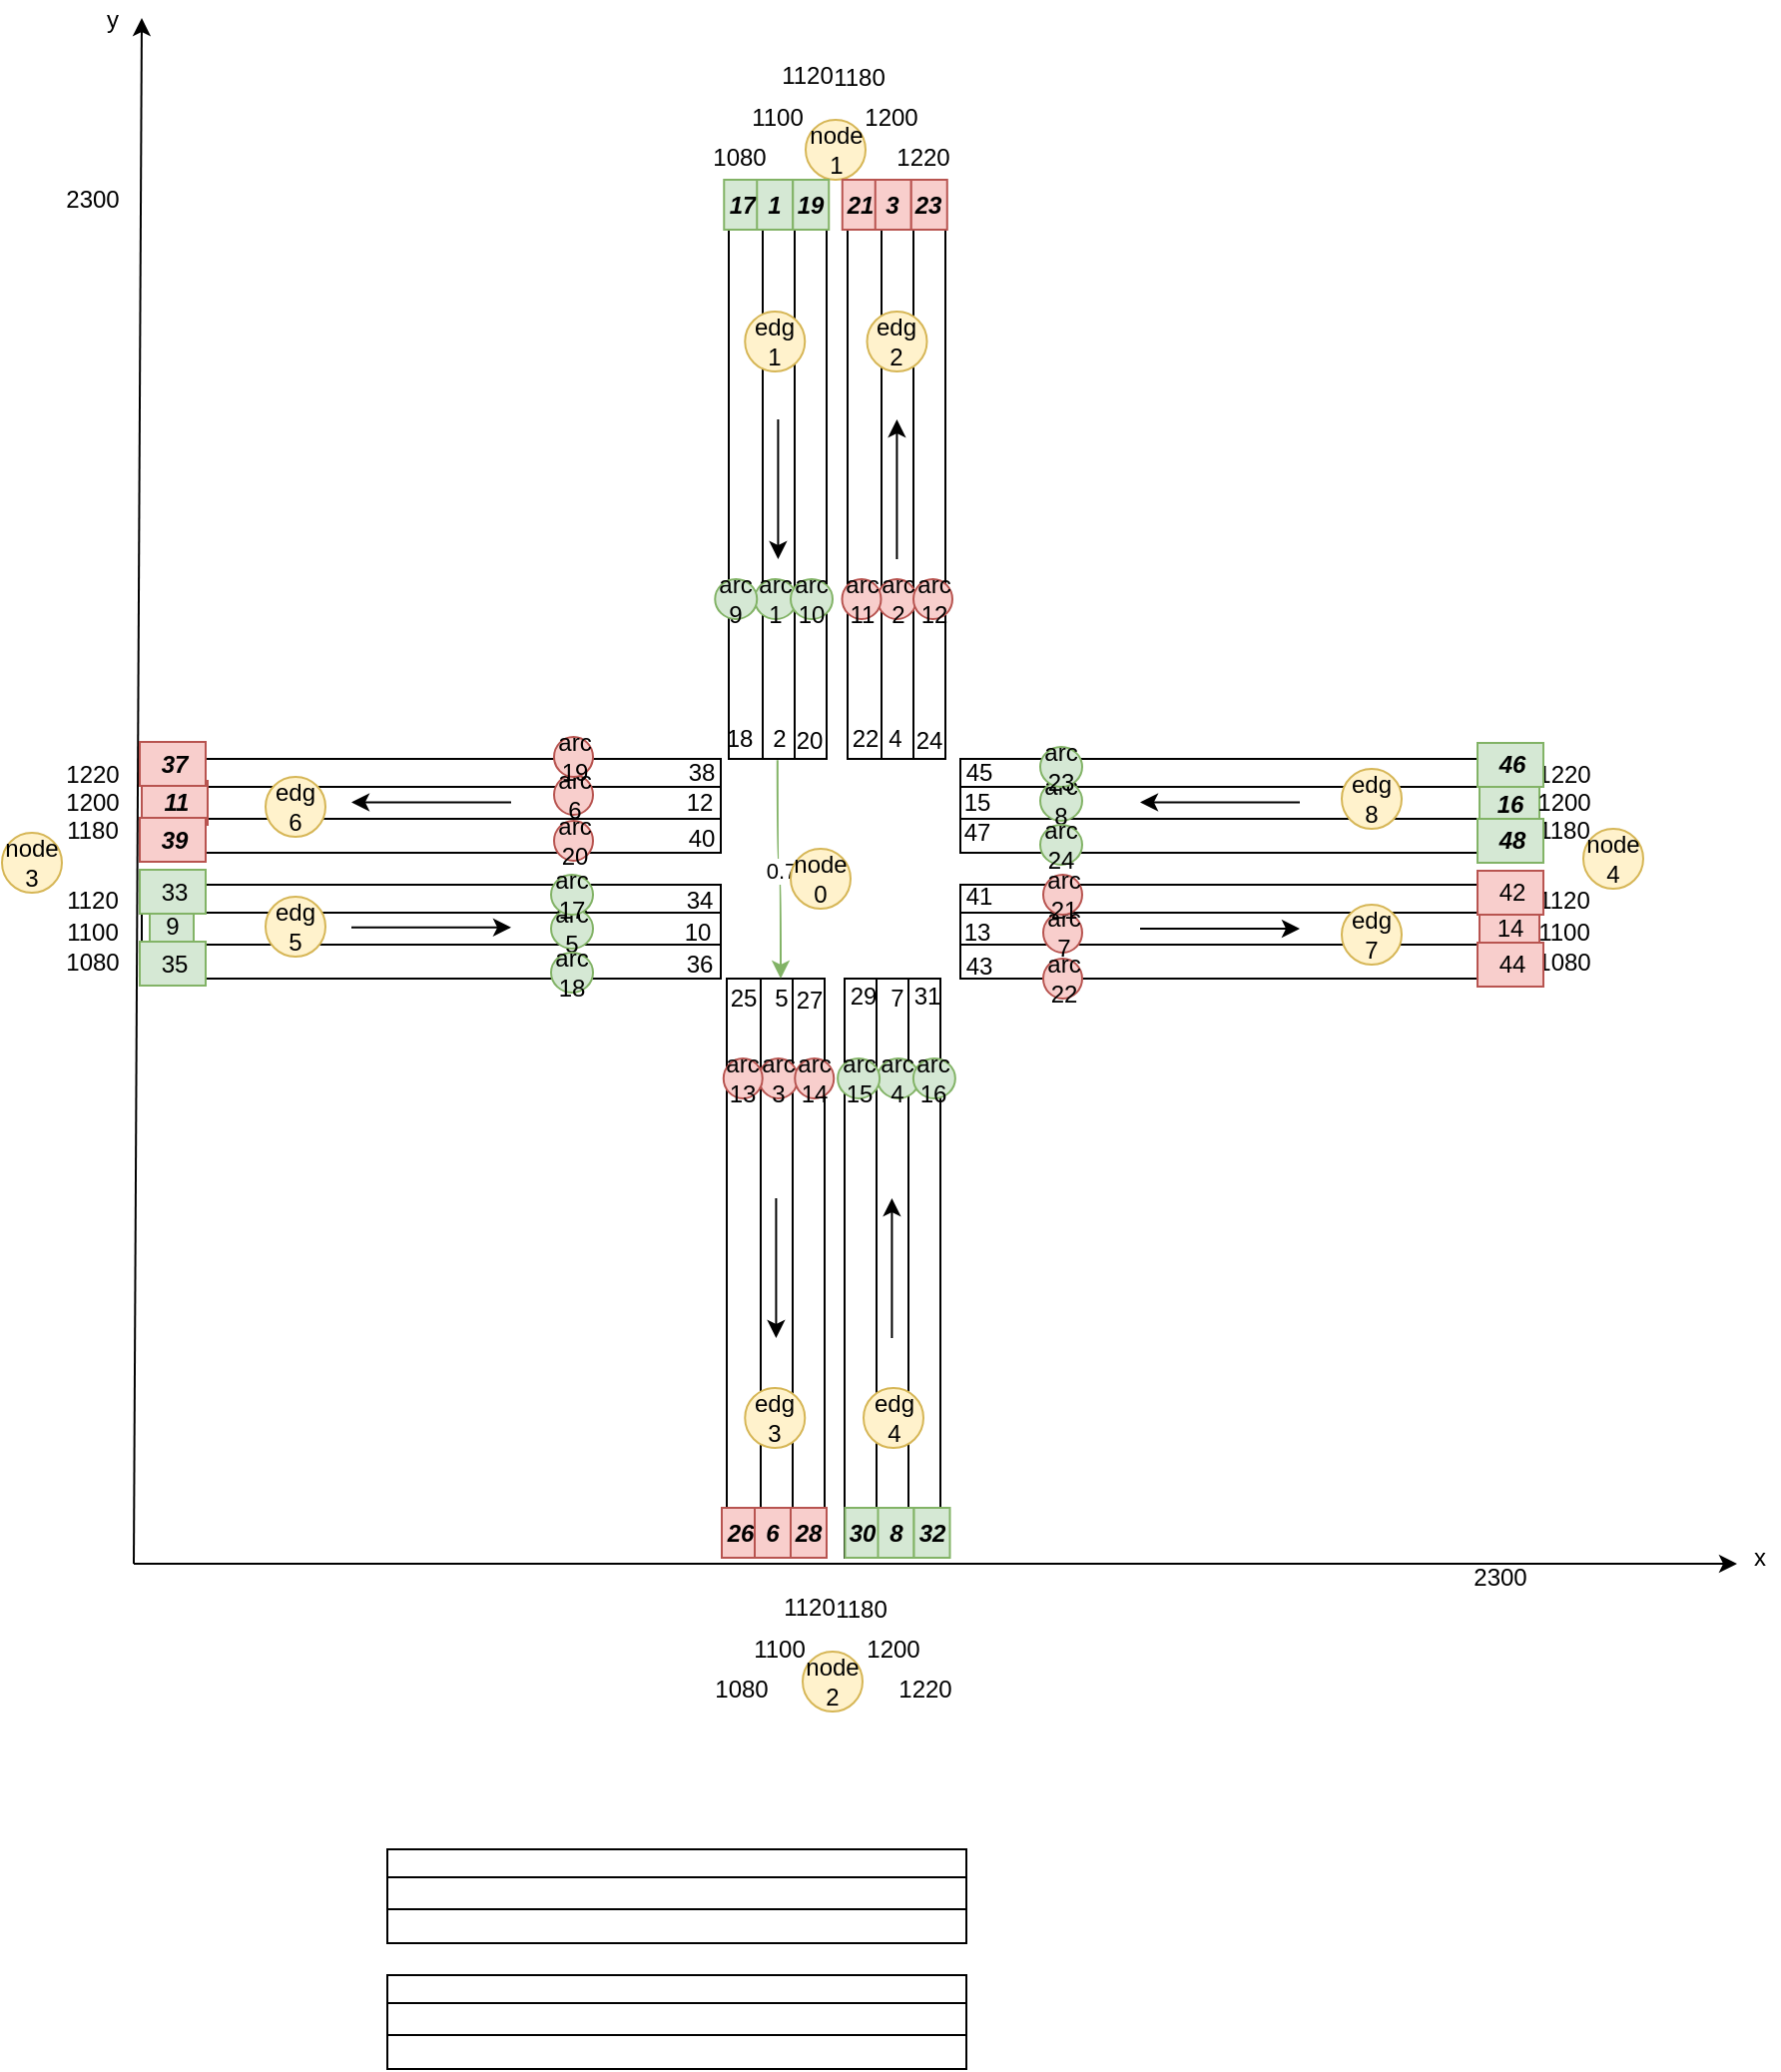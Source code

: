 <mxfile version="17.2.4" type="device"><diagram id="JKhnL8F4LNFemF6vJziM" name="第 1 页"><mxGraphModel dx="1342" dy="1470" grid="1" gridSize="11" guides="1" tooltips="1" connect="1" arrows="1" fold="1" page="1" pageScale="1" pageWidth="1169" pageHeight="827" background="none" math="0" shadow="0"><root><mxCell id="0"/><mxCell id="1" parent="0"/><mxCell id="6svdmiMRS2-DTLfOxKlQ-65" value="" style="rounded=0;whiteSpace=wrap;html=1;direction=south;" parent="1" vertex="1"><mxGeometry x="480" y="353" width="290" height="16" as="geometry"/></mxCell><mxCell id="6svdmiMRS2-DTLfOxKlQ-66" value="" style="rounded=0;whiteSpace=wrap;html=1;direction=south;" parent="1" vertex="1"><mxGeometry x="480" y="367" width="290" height="16" as="geometry"/></mxCell><mxCell id="6svdmiMRS2-DTLfOxKlQ-67" value="" style="rounded=0;whiteSpace=wrap;html=1;direction=south;" parent="1" vertex="1"><mxGeometry x="480" y="383" width="290" height="17" as="geometry"/></mxCell><mxCell id="6svdmiMRS2-DTLfOxKlQ-68" value="" style="rounded=0;whiteSpace=wrap;html=1;direction=south;" parent="1" vertex="1"><mxGeometry x="480" y="290" width="290" height="16" as="geometry"/></mxCell><mxCell id="6svdmiMRS2-DTLfOxKlQ-69" value="" style="rounded=0;whiteSpace=wrap;html=1;direction=south;" parent="1" vertex="1"><mxGeometry x="480" y="304" width="290" height="16" as="geometry"/></mxCell><mxCell id="6svdmiMRS2-DTLfOxKlQ-70" value="" style="rounded=0;whiteSpace=wrap;html=1;direction=south;" parent="1" vertex="1"><mxGeometry x="480" y="320" width="290" height="17" as="geometry"/></mxCell><mxCell id="6svdmiMRS2-DTLfOxKlQ-41" value="" style="rounded=0;whiteSpace=wrap;html=1;direction=south;" parent="1" vertex="1"><mxGeometry x="70" y="353" width="290" height="16" as="geometry"/></mxCell><mxCell id="6svdmiMRS2-DTLfOxKlQ-42" value="" style="rounded=0;whiteSpace=wrap;html=1;direction=south;" parent="1" vertex="1"><mxGeometry x="70" y="367" width="290" height="16" as="geometry"/></mxCell><mxCell id="6svdmiMRS2-DTLfOxKlQ-43" value="" style="rounded=0;whiteSpace=wrap;html=1;direction=south;" parent="1" vertex="1"><mxGeometry x="70" y="383" width="290" height="17" as="geometry"/></mxCell><mxCell id="6svdmiMRS2-DTLfOxKlQ-32" value="" style="rounded=0;whiteSpace=wrap;html=1;direction=south;" parent="1" vertex="1"><mxGeometry x="70" y="290" width="290" height="16" as="geometry"/></mxCell><mxCell id="6svdmiMRS2-DTLfOxKlQ-33" value="" style="rounded=0;whiteSpace=wrap;html=1;direction=south;" parent="1" vertex="1"><mxGeometry x="70" y="304" width="290" height="16" as="geometry"/></mxCell><mxCell id="6svdmiMRS2-DTLfOxKlQ-34" value="" style="rounded=0;whiteSpace=wrap;html=1;direction=south;" parent="1" vertex="1"><mxGeometry x="70" y="320" width="290" height="17" as="geometry"/></mxCell><mxCell id="6svdmiMRS2-DTLfOxKlQ-26" value="" style="rounded=0;whiteSpace=wrap;html=1;" parent="1" vertex="1"><mxGeometry x="456.5" width="16" height="290" as="geometry"/></mxCell><mxCell id="6svdmiMRS2-DTLfOxKlQ-27" value="" style="rounded=0;whiteSpace=wrap;html=1;" parent="1" vertex="1"><mxGeometry x="440.5" width="16" height="290" as="geometry"/></mxCell><mxCell id="6svdmiMRS2-DTLfOxKlQ-28" value="" style="rounded=0;whiteSpace=wrap;html=1;" parent="1" vertex="1"><mxGeometry x="423.5" width="17" height="290" as="geometry"/></mxCell><mxCell id="6svdmiMRS2-DTLfOxKlQ-23" value="" style="rounded=0;whiteSpace=wrap;html=1;" parent="1" vertex="1"><mxGeometry x="397" width="16" height="290" as="geometry"/></mxCell><mxCell id="6svdmiMRS2-DTLfOxKlQ-24" value="" style="rounded=0;whiteSpace=wrap;html=1;" parent="1" vertex="1"><mxGeometry x="381" width="16" height="290" as="geometry"/></mxCell><mxCell id="6svdmiMRS2-DTLfOxKlQ-25" value="" style="rounded=0;whiteSpace=wrap;html=1;" parent="1" vertex="1"><mxGeometry x="364" width="17" height="290" as="geometry"/></mxCell><mxCell id="6svdmiMRS2-DTLfOxKlQ-7" value="" style="rounded=0;whiteSpace=wrap;html=1;" parent="1" vertex="1"><mxGeometry x="454" y="400" width="16" height="290" as="geometry"/></mxCell><mxCell id="6svdmiMRS2-DTLfOxKlQ-6" value="" style="rounded=0;whiteSpace=wrap;html=1;" parent="1" vertex="1"><mxGeometry x="438" y="400" width="16" height="290" as="geometry"/></mxCell><mxCell id="6svdmiMRS2-DTLfOxKlQ-5" value="" style="rounded=0;whiteSpace=wrap;html=1;" parent="1" vertex="1"><mxGeometry x="422" y="400" width="16" height="290" as="geometry"/></mxCell><mxCell id="6svdmiMRS2-DTLfOxKlQ-3" value="" style="rounded=0;whiteSpace=wrap;html=1;" parent="1" vertex="1"><mxGeometry x="396" y="400" width="16" height="290" as="geometry"/></mxCell><mxCell id="Oh6rP1pzdpiHJJRVkSr0-2" value="" style="rounded=0;whiteSpace=wrap;html=1;" parent="1" vertex="1"><mxGeometry x="380" y="400" width="16" height="290" as="geometry"/></mxCell><mxCell id="Oh6rP1pzdpiHJJRVkSr0-11" value="2" style="text;html=1;align=center;verticalAlign=middle;resizable=0;points=[];autosize=1;strokeColor=none;fillColor=none;" parent="1" vertex="1"><mxGeometry x="378.5" y="270" width="20" height="20" as="geometry"/></mxCell><mxCell id="Oh6rP1pzdpiHJJRVkSr0-13" value="4" style="text;html=1;align=center;verticalAlign=middle;resizable=0;points=[];autosize=1;strokeColor=none;fillColor=none;" parent="1" vertex="1"><mxGeometry x="436.5" y="270" width="20" height="20" as="geometry"/></mxCell><mxCell id="Oh6rP1pzdpiHJJRVkSr0-14" value="5" style="text;html=1;align=center;verticalAlign=middle;resizable=0;points=[];autosize=1;strokeColor=none;fillColor=none;" parent="1" vertex="1"><mxGeometry x="380" y="400" width="20" height="20" as="geometry"/></mxCell><mxCell id="Oh6rP1pzdpiHJJRVkSr0-16" value="7" style="text;html=1;align=center;verticalAlign=middle;resizable=0;points=[];autosize=1;strokeColor=none;fillColor=none;" parent="1" vertex="1"><mxGeometry x="438" y="400" width="20" height="20" as="geometry"/></mxCell><mxCell id="Oh6rP1pzdpiHJJRVkSr0-19" value="10" style="text;html=1;align=center;verticalAlign=middle;resizable=0;points=[];autosize=1;strokeColor=none;fillColor=none;" parent="1" vertex="1"><mxGeometry x="333" y="367" width="30" height="20" as="geometry"/></mxCell><mxCell id="Oh6rP1pzdpiHJJRVkSr0-22" value="13" style="text;html=1;align=center;verticalAlign=middle;resizable=0;points=[];autosize=1;strokeColor=none;fillColor=none;" parent="1" vertex="1"><mxGeometry x="472.5" y="367" width="30" height="20" as="geometry"/></mxCell><mxCell id="Oh6rP1pzdpiHJJRVkSr0-23" value="14" style="text;html=1;align=center;verticalAlign=middle;resizable=0;points=[];autosize=1;strokeColor=#b85450;fillColor=#f8cecc;" parent="1" vertex="1"><mxGeometry x="740" y="365" width="30" height="20" as="geometry"/></mxCell><mxCell id="Oh6rP1pzdpiHJJRVkSr0-24" value="15" style="text;html=1;align=center;verticalAlign=middle;resizable=0;points=[];autosize=1;strokeColor=none;fillColor=none;" parent="1" vertex="1"><mxGeometry x="472.5" y="302" width="30" height="20" as="geometry"/></mxCell><mxCell id="Oh6rP1pzdpiHJJRVkSr0-25" value="16" style="text;html=1;align=center;verticalAlign=middle;resizable=0;points=[];autosize=1;strokeColor=#82b366;fillColor=#d5e8d4;fontStyle=3" parent="1" vertex="1"><mxGeometry x="740" y="303" width="30" height="20" as="geometry"/></mxCell><mxCell id="Oh6rP1pzdpiHJJRVkSr0-27" value="" style="endArrow=classic;html=1;rounded=0;" parent="1" edge="1"><mxGeometry width="50" height="50" relative="1" as="geometry"><mxPoint x="387.71" y="510" as="sourcePoint"/><mxPoint x="387.71" y="580" as="targetPoint"/></mxGeometry></mxCell><mxCell id="Oh6rP1pzdpiHJJRVkSr0-29" value="" style="endArrow=classic;html=1;rounded=0;" parent="1" edge="1"><mxGeometry width="50" height="50" relative="1" as="geometry"><mxPoint x="448.21" y="190" as="sourcePoint"/><mxPoint x="448.21" y="120" as="targetPoint"/><Array as="points"><mxPoint x="448.21" y="180"/><mxPoint x="448.21" y="190"/></Array></mxGeometry></mxCell><mxCell id="Oh6rP1pzdpiHJJRVkSr0-33" value="" style="endArrow=classic;html=1;rounded=0;" parent="1" edge="1"><mxGeometry width="50" height="50" relative="1" as="geometry"><mxPoint x="580" y="375" as="sourcePoint"/><mxPoint x="650" y="375" as="targetPoint"/><Array as="points"><mxPoint x="570" y="375"/><mxPoint x="580" y="375"/></Array></mxGeometry></mxCell><mxCell id="Oh6rP1pzdpiHJJRVkSr0-41" value="" style="endArrow=classic;html=1;rounded=0;exitX=0.495;exitY=1.029;exitDx=0;exitDy=0;exitPerimeter=0;edgeStyle=orthogonalEdgeStyle;curved=1;fillColor=#d5e8d4;strokeColor=#82b366;" parent="1" source="Oh6rP1pzdpiHJJRVkSr0-11" target="Oh6rP1pzdpiHJJRVkSr0-14" edge="1"><mxGeometry width="50" height="50" relative="1" as="geometry"><mxPoint x="420" y="470" as="sourcePoint"/><mxPoint x="470" y="420" as="targetPoint"/></mxGeometry></mxCell><mxCell id="Oh6rP1pzdpiHJJRVkSr0-54" value="0.7" style="edgeLabel;html=1;align=center;verticalAlign=middle;resizable=0;points=[];" parent="Oh6rP1pzdpiHJJRVkSr0-41" vertex="1" connectable="0"><mxGeometry x="0.16" y="3" relative="1" as="geometry"><mxPoint x="-3" y="-8" as="offset"/></mxGeometry></mxCell><mxCell id="Oh6rP1pzdpiHJJRVkSr0-43" value="12" style="text;html=1;align=center;verticalAlign=middle;resizable=0;points=[];autosize=1;strokeColor=none;fillColor=none;" parent="1" vertex="1"><mxGeometry x="334" y="302" width="30" height="20" as="geometry"/></mxCell><mxCell id="Oh6rP1pzdpiHJJRVkSr0-47" value="arc&lt;br&gt;2" style="ellipse;whiteSpace=wrap;html=1;fillColor=#f8cecc;strokeColor=#b85450;" parent="1" vertex="1"><mxGeometry x="438.5" y="200" width="19.5" height="20" as="geometry"/></mxCell><mxCell id="35JKaeo8ZNHGpAiktnqF-5" value="x" style="text;html=1;align=center;verticalAlign=middle;resizable=0;points=[];autosize=1;strokeColor=none;fillColor=none;" parent="1" vertex="1"><mxGeometry x="870" y="680" width="20" height="20" as="geometry"/></mxCell><mxCell id="35JKaeo8ZNHGpAiktnqF-6" value="y&lt;br&gt;" style="text;html=1;align=center;verticalAlign=middle;resizable=0;points=[];autosize=1;strokeColor=none;fillColor=none;" parent="1" vertex="1"><mxGeometry x="45" y="-90" width="20" height="20" as="geometry"/></mxCell><mxCell id="35JKaeo8ZNHGpAiktnqF-7" value="1100" style="text;html=1;align=center;verticalAlign=middle;resizable=0;points=[];autosize=1;strokeColor=none;fillColor=none;" parent="1" vertex="1"><mxGeometry x="25" y="367" width="40" height="20" as="geometry"/></mxCell><mxCell id="35JKaeo8ZNHGpAiktnqF-8" value="1200" style="text;html=1;align=center;verticalAlign=middle;resizable=0;points=[];autosize=1;strokeColor=none;fillColor=none;" parent="1" vertex="1"><mxGeometry x="25" y="302" width="40" height="20" as="geometry"/></mxCell><mxCell id="35JKaeo8ZNHGpAiktnqF-9" value="1100" style="text;html=1;align=center;verticalAlign=middle;resizable=0;points=[];autosize=1;strokeColor=none;fillColor=none;" parent="1" vertex="1"><mxGeometry x="368.5" y="726" width="40" height="20" as="geometry"/></mxCell><mxCell id="35JKaeo8ZNHGpAiktnqF-10" value="1180" style="text;html=1;align=center;verticalAlign=middle;resizable=0;points=[];autosize=1;strokeColor=none;fillColor=none;" parent="1" vertex="1"><mxGeometry x="408" y="705" width="44" height="22" as="geometry"/></mxCell><mxCell id="35JKaeo8ZNHGpAiktnqF-11" value="2300" style="text;html=1;align=center;verticalAlign=middle;resizable=0;points=[];autosize=1;strokeColor=none;fillColor=none;" parent="1" vertex="1"><mxGeometry x="730" y="690" width="40" height="20" as="geometry"/></mxCell><mxCell id="35JKaeo8ZNHGpAiktnqF-12" value="2300" style="text;html=1;align=center;verticalAlign=middle;resizable=0;points=[];autosize=1;strokeColor=none;fillColor=none;" parent="1" vertex="1"><mxGeometry x="25" width="40" height="20" as="geometry"/></mxCell><mxCell id="35JKaeo8ZNHGpAiktnqF-2" value="" style="endArrow=classic;html=1;rounded=0;" parent="1" edge="1"><mxGeometry width="50" height="50" relative="1" as="geometry"><mxPoint x="66" y="693" as="sourcePoint"/><mxPoint x="70" y="-81" as="targetPoint"/></mxGeometry></mxCell><mxCell id="35JKaeo8ZNHGpAiktnqF-13" value="node&lt;br&gt;1" style="ellipse;whiteSpace=wrap;html=1;fillColor=#fff2cc;strokeColor=#d6b656;" parent="1" vertex="1"><mxGeometry x="402.5" y="-30" width="30" height="30" as="geometry"/></mxCell><mxCell id="35JKaeo8ZNHGpAiktnqF-14" value="node&lt;br&gt;0" style="ellipse;whiteSpace=wrap;html=1;fillColor=#fff2cc;strokeColor=#d6b656;" parent="1" vertex="1"><mxGeometry x="395" y="335" width="30" height="30" as="geometry"/></mxCell><mxCell id="35JKaeo8ZNHGpAiktnqF-16" value="node&lt;br&gt;3" style="ellipse;whiteSpace=wrap;html=1;fillColor=#fff2cc;strokeColor=#d6b656;" parent="1" vertex="1"><mxGeometry y="327" width="30" height="30" as="geometry"/></mxCell><mxCell id="35JKaeo8ZNHGpAiktnqF-17" value="node&lt;br&gt;4" style="ellipse;whiteSpace=wrap;html=1;fillColor=#fff2cc;strokeColor=#d6b656;" parent="1" vertex="1"><mxGeometry x="792" y="325" width="30" height="30" as="geometry"/></mxCell><mxCell id="ZcHiUyabp0xee3E02MWy-2" value="" style="rounded=0;whiteSpace=wrap;html=1;" parent="1" vertex="1"><mxGeometry x="363" y="400" width="17" height="290" as="geometry"/></mxCell><mxCell id="ZcHiUyabp0xee3E02MWy-10" value="arc&lt;br&gt;1" style="ellipse;whiteSpace=wrap;html=1;fillColor=#d5e8d4;strokeColor=#82b366;" parent="1" vertex="1"><mxGeometry x="377" y="200" width="21" height="20" as="geometry"/></mxCell><mxCell id="ZcHiUyabp0xee3E02MWy-19" value="" style="endArrow=classic;html=1;rounded=0;" parent="1" edge="1"><mxGeometry width="50" height="50" relative="1" as="geometry"><mxPoint x="445.71" y="580" as="sourcePoint"/><mxPoint x="445.71" y="510" as="targetPoint"/><Array as="points"><mxPoint x="445.71" y="570"/><mxPoint x="445.71" y="580"/></Array></mxGeometry></mxCell><mxCell id="Oh6rP1pzdpiHJJRVkSr0-36" value="" style="endArrow=classic;html=1;rounded=0;" parent="1" edge="1"><mxGeometry width="50" height="50" relative="1" as="geometry"><mxPoint x="640" y="311.71" as="sourcePoint"/><mxPoint x="570" y="311.71" as="targetPoint"/><Array as="points"><mxPoint x="650" y="311.71"/><mxPoint x="640" y="311.71"/></Array></mxGeometry></mxCell><mxCell id="Oh6rP1pzdpiHJJRVkSr0-28" value="" style="endArrow=classic;html=1;rounded=0;" parent="1" edge="1"><mxGeometry width="50" height="50" relative="1" as="geometry"><mxPoint x="388.71" y="120" as="sourcePoint"/><mxPoint x="388.71" y="190" as="targetPoint"/></mxGeometry></mxCell><mxCell id="6svdmiMRS2-DTLfOxKlQ-8" value="1120" style="text;html=1;align=center;verticalAlign=middle;resizable=0;points=[];autosize=1;strokeColor=none;fillColor=none;" parent="1" vertex="1"><mxGeometry x="382" y="704" width="44" height="22" as="geometry"/></mxCell><mxCell id="6svdmiMRS2-DTLfOxKlQ-9" value="1080" style="text;html=1;align=center;verticalAlign=middle;resizable=0;points=[];autosize=1;strokeColor=none;fillColor=none;" parent="1" vertex="1"><mxGeometry x="348" y="745" width="44" height="22" as="geometry"/></mxCell><mxCell id="6svdmiMRS2-DTLfOxKlQ-10" value="1200" style="text;html=1;align=center;verticalAlign=middle;resizable=0;points=[];autosize=1;strokeColor=none;fillColor=none;" parent="1" vertex="1"><mxGeometry x="426" y="726" width="40" height="20" as="geometry"/></mxCell><mxCell id="6svdmiMRS2-DTLfOxKlQ-11" value="1220" style="text;html=1;align=center;verticalAlign=middle;resizable=0;points=[];autosize=1;strokeColor=none;fillColor=none;" parent="1" vertex="1"><mxGeometry x="440" y="745" width="44" height="22" as="geometry"/></mxCell><mxCell id="6svdmiMRS2-DTLfOxKlQ-12" value="1100" style="text;html=1;align=center;verticalAlign=middle;resizable=0;points=[];autosize=1;strokeColor=none;fillColor=none;" parent="1" vertex="1"><mxGeometry x="367.5" y="-41" width="40" height="20" as="geometry"/></mxCell><mxCell id="6svdmiMRS2-DTLfOxKlQ-13" value="1180" style="text;html=1;align=center;verticalAlign=middle;resizable=0;points=[];autosize=1;strokeColor=none;fillColor=none;" parent="1" vertex="1"><mxGeometry x="407" y="-62" width="44" height="22" as="geometry"/></mxCell><mxCell id="6svdmiMRS2-DTLfOxKlQ-14" value="1120" style="text;html=1;align=center;verticalAlign=middle;resizable=0;points=[];autosize=1;strokeColor=none;fillColor=none;" parent="1" vertex="1"><mxGeometry x="381" y="-63" width="44" height="22" as="geometry"/></mxCell><mxCell id="6svdmiMRS2-DTLfOxKlQ-15" value="1080" style="text;html=1;align=center;verticalAlign=middle;resizable=0;points=[];autosize=1;strokeColor=none;fillColor=none;" parent="1" vertex="1"><mxGeometry x="347" y="-22" width="44" height="22" as="geometry"/></mxCell><mxCell id="6svdmiMRS2-DTLfOxKlQ-16" value="1200" style="text;html=1;align=center;verticalAlign=middle;resizable=0;points=[];autosize=1;strokeColor=none;fillColor=none;" parent="1" vertex="1"><mxGeometry x="425" y="-41" width="40" height="20" as="geometry"/></mxCell><mxCell id="6svdmiMRS2-DTLfOxKlQ-17" value="1220" style="text;html=1;align=center;verticalAlign=middle;resizable=0;points=[];autosize=1;strokeColor=none;fillColor=none;" parent="1" vertex="1"><mxGeometry x="439" y="-22" width="44" height="22" as="geometry"/></mxCell><mxCell id="35JKaeo8ZNHGpAiktnqF-15" value="node&lt;br&gt;2" style="ellipse;whiteSpace=wrap;html=1;fillColor=#fff2cc;strokeColor=#d6b656;" parent="1" vertex="1"><mxGeometry x="401" y="737" width="30" height="30" as="geometry"/></mxCell><mxCell id="6svdmiMRS2-DTLfOxKlQ-59" value="" style="rounded=0;whiteSpace=wrap;html=1;direction=south;" parent="1" vertex="1"><mxGeometry x="193" y="899" width="290" height="16" as="geometry"/></mxCell><mxCell id="6svdmiMRS2-DTLfOxKlQ-60" value="" style="rounded=0;whiteSpace=wrap;html=1;direction=south;" parent="1" vertex="1"><mxGeometry x="193" y="913" width="290" height="16" as="geometry"/></mxCell><mxCell id="6svdmiMRS2-DTLfOxKlQ-61" value="" style="rounded=0;whiteSpace=wrap;html=1;direction=south;" parent="1" vertex="1"><mxGeometry x="193" y="929" width="290" height="17" as="geometry"/></mxCell><mxCell id="6svdmiMRS2-DTLfOxKlQ-62" value="" style="rounded=0;whiteSpace=wrap;html=1;direction=south;" parent="1" vertex="1"><mxGeometry x="193" y="836" width="290" height="16" as="geometry"/></mxCell><mxCell id="6svdmiMRS2-DTLfOxKlQ-63" value="" style="rounded=0;whiteSpace=wrap;html=1;direction=south;" parent="1" vertex="1"><mxGeometry x="193" y="850" width="290" height="16" as="geometry"/></mxCell><mxCell id="6svdmiMRS2-DTLfOxKlQ-64" value="" style="rounded=0;whiteSpace=wrap;html=1;direction=south;" parent="1" vertex="1"><mxGeometry x="193" y="866" width="290" height="17" as="geometry"/></mxCell><mxCell id="6svdmiMRS2-DTLfOxKlQ-71" value="1120" style="text;html=1;align=center;verticalAlign=middle;resizable=0;points=[];autosize=1;strokeColor=none;fillColor=none;" parent="1" vertex="1"><mxGeometry x="23" y="350" width="44" height="22" as="geometry"/></mxCell><mxCell id="6svdmiMRS2-DTLfOxKlQ-72" value="1080" style="text;html=1;align=center;verticalAlign=middle;resizable=0;points=[];autosize=1;strokeColor=none;fillColor=none;" parent="1" vertex="1"><mxGeometry x="23" y="380.5" width="44" height="22" as="geometry"/></mxCell><mxCell id="6svdmiMRS2-DTLfOxKlQ-73" value="1180" style="text;html=1;align=center;verticalAlign=middle;resizable=0;points=[];autosize=1;strokeColor=none;fillColor=none;" parent="1" vertex="1"><mxGeometry x="23" y="315" width="44" height="22" as="geometry"/></mxCell><mxCell id="6svdmiMRS2-DTLfOxKlQ-74" value="1220" style="text;html=1;align=center;verticalAlign=middle;resizable=0;points=[];autosize=1;strokeColor=none;fillColor=none;" parent="1" vertex="1"><mxGeometry x="23" y="287" width="44" height="22" as="geometry"/></mxCell><mxCell id="6svdmiMRS2-DTLfOxKlQ-75" value="" style="endArrow=classic;html=1;rounded=0;" parent="1" edge="1"><mxGeometry width="50" height="50" relative="1" as="geometry"><mxPoint x="185" y="374.43" as="sourcePoint"/><mxPoint x="255" y="374.43" as="targetPoint"/><Array as="points"><mxPoint x="175" y="374.43"/><mxPoint x="185" y="374.43"/></Array></mxGeometry></mxCell><mxCell id="6svdmiMRS2-DTLfOxKlQ-76" value="" style="endArrow=classic;html=1;rounded=0;" parent="1" edge="1"><mxGeometry width="50" height="50" relative="1" as="geometry"><mxPoint x="245" y="311.71" as="sourcePoint"/><mxPoint x="175" y="311.71" as="targetPoint"/><Array as="points"><mxPoint x="255" y="311.71"/><mxPoint x="245" y="311.71"/></Array></mxGeometry></mxCell><mxCell id="6svdmiMRS2-DTLfOxKlQ-80" value="" style="endArrow=classic;html=1;rounded=0;" parent="1" edge="1"><mxGeometry width="50" height="50" relative="1" as="geometry"><mxPoint x="66" y="693" as="sourcePoint"/><mxPoint x="869" y="693" as="targetPoint"/></mxGeometry></mxCell><mxCell id="6svdmiMRS2-DTLfOxKlQ-81" value="1100" style="text;html=1;align=center;verticalAlign=middle;resizable=0;points=[];autosize=1;strokeColor=none;fillColor=none;" parent="1" vertex="1"><mxGeometry x="762" y="367" width="40" height="20" as="geometry"/></mxCell><mxCell id="6svdmiMRS2-DTLfOxKlQ-82" value="1200" style="text;html=1;align=center;verticalAlign=middle;resizable=0;points=[];autosize=1;strokeColor=none;fillColor=none;" parent="1" vertex="1"><mxGeometry x="762" y="302" width="40" height="20" as="geometry"/></mxCell><mxCell id="6svdmiMRS2-DTLfOxKlQ-83" value="1120" style="text;html=1;align=center;verticalAlign=middle;resizable=0;points=[];autosize=1;strokeColor=none;fillColor=none;" parent="1" vertex="1"><mxGeometry x="760" y="350" width="44" height="22" as="geometry"/></mxCell><mxCell id="6svdmiMRS2-DTLfOxKlQ-84" value="1080" style="text;html=1;align=center;verticalAlign=middle;resizable=0;points=[];autosize=1;strokeColor=none;fillColor=none;" parent="1" vertex="1"><mxGeometry x="760" y="380.5" width="44" height="22" as="geometry"/></mxCell><mxCell id="6svdmiMRS2-DTLfOxKlQ-85" value="1180" style="text;html=1;align=center;verticalAlign=middle;resizable=0;points=[];autosize=1;strokeColor=none;fillColor=none;" parent="1" vertex="1"><mxGeometry x="760" y="315" width="44" height="22" as="geometry"/></mxCell><mxCell id="6svdmiMRS2-DTLfOxKlQ-86" value="1220" style="text;html=1;align=center;verticalAlign=middle;resizable=0;points=[];autosize=1;strokeColor=none;fillColor=none;" parent="1" vertex="1"><mxGeometry x="760" y="287" width="44" height="22" as="geometry"/></mxCell><mxCell id="6svdmiMRS2-DTLfOxKlQ-87" value="46" style="text;html=1;align=center;verticalAlign=middle;resizable=0;points=[];autosize=1;strokeColor=#82b366;fillColor=#d5e8d4;fontStyle=3" parent="1" vertex="1"><mxGeometry x="739" y="282" width="33" height="22" as="geometry"/></mxCell><mxCell id="6svdmiMRS2-DTLfOxKlQ-88" value="48" style="text;html=1;align=center;verticalAlign=middle;resizable=0;points=[];autosize=1;strokeColor=#82b366;fillColor=#d5e8d4;fontStyle=3" parent="1" vertex="1"><mxGeometry x="739" y="320" width="33" height="22" as="geometry"/></mxCell><mxCell id="6svdmiMRS2-DTLfOxKlQ-89" value="44" style="text;html=1;align=center;verticalAlign=middle;resizable=0;points=[];autosize=1;strokeColor=#b85450;fillColor=#f8cecc;" parent="1" vertex="1"><mxGeometry x="739" y="382" width="33" height="22" as="geometry"/></mxCell><mxCell id="6svdmiMRS2-DTLfOxKlQ-90" value="42" style="text;html=1;align=center;verticalAlign=middle;resizable=0;points=[];autosize=1;strokeColor=#b85450;fillColor=#f8cecc;" parent="1" vertex="1"><mxGeometry x="739" y="346" width="33" height="22" as="geometry"/></mxCell><mxCell id="6svdmiMRS2-DTLfOxKlQ-95" value="18" style="text;html=1;align=center;verticalAlign=middle;resizable=0;points=[];autosize=1;strokeColor=none;fillColor=none;" parent="1" vertex="1"><mxGeometry x="352.5" y="269" width="33" height="22" as="geometry"/></mxCell><mxCell id="6svdmiMRS2-DTLfOxKlQ-96" value="&lt;b&gt;&lt;i&gt;17&lt;/i&gt;&lt;/b&gt;" style="rounded=0;whiteSpace=wrap;html=1;fillColor=#d5e8d4;strokeColor=#82b366;" parent="1" vertex="1"><mxGeometry x="361.63" width="18" height="25" as="geometry"/></mxCell><mxCell id="6svdmiMRS2-DTLfOxKlQ-97" value="&lt;b&gt;&lt;i&gt;1&lt;/i&gt;&lt;/b&gt;" style="rounded=0;whiteSpace=wrap;html=1;fillColor=#d5e8d4;strokeColor=#82b366;" parent="1" vertex="1"><mxGeometry x="378.13" width="18" height="25" as="geometry"/></mxCell><mxCell id="6svdmiMRS2-DTLfOxKlQ-98" value="&lt;b&gt;&lt;i&gt;19&lt;/i&gt;&lt;/b&gt;" style="rounded=0;whiteSpace=wrap;html=1;fillColor=#d5e8d4;strokeColor=#82b366;" parent="1" vertex="1"><mxGeometry x="396.13" width="18" height="25" as="geometry"/></mxCell><mxCell id="6svdmiMRS2-DTLfOxKlQ-99" value="20" style="text;html=1;align=center;verticalAlign=middle;resizable=0;points=[];autosize=1;strokeColor=none;fillColor=none;" parent="1" vertex="1"><mxGeometry x="387" y="270" width="33" height="22" as="geometry"/></mxCell><mxCell id="6svdmiMRS2-DTLfOxKlQ-100" value="&lt;b&gt;&lt;i&gt;21&lt;/i&gt;&lt;/b&gt;" style="rounded=0;whiteSpace=wrap;html=1;fillColor=#f8cecc;strokeColor=#b85450;" parent="1" vertex="1"><mxGeometry x="420.88" width="18" height="25" as="geometry"/></mxCell><mxCell id="6svdmiMRS2-DTLfOxKlQ-101" value="&lt;b&gt;&lt;i&gt;3&lt;/i&gt;&lt;/b&gt;" style="rounded=0;whiteSpace=wrap;html=1;fillColor=#f8cecc;strokeColor=#b85450;" parent="1" vertex="1"><mxGeometry x="437.38" width="18" height="25" as="geometry"/></mxCell><mxCell id="6svdmiMRS2-DTLfOxKlQ-102" value="&lt;b&gt;&lt;i&gt;23&lt;/i&gt;&lt;/b&gt;" style="rounded=0;whiteSpace=wrap;html=1;fillColor=#f8cecc;strokeColor=#b85450;" parent="1" vertex="1"><mxGeometry x="455.38" width="18" height="25" as="geometry"/></mxCell><mxCell id="6svdmiMRS2-DTLfOxKlQ-103" value="22" style="text;html=1;align=center;verticalAlign=middle;resizable=0;points=[];autosize=1;strokeColor=none;fillColor=none;" parent="1" vertex="1"><mxGeometry x="415" y="269" width="33" height="22" as="geometry"/></mxCell><mxCell id="6svdmiMRS2-DTLfOxKlQ-104" value="24" style="text;html=1;align=center;verticalAlign=middle;resizable=0;points=[];autosize=1;strokeColor=none;fillColor=none;" parent="1" vertex="1"><mxGeometry x="447" y="270" width="33" height="22" as="geometry"/></mxCell><mxCell id="6svdmiMRS2-DTLfOxKlQ-105" value="&lt;b&gt;&lt;i&gt;30&lt;/i&gt;&lt;/b&gt;" style="rounded=0;whiteSpace=wrap;html=1;fillColor=#d5e8d4;strokeColor=#82b366;" parent="1" vertex="1"><mxGeometry x="422.25" y="665" width="18" height="25" as="geometry"/></mxCell><mxCell id="6svdmiMRS2-DTLfOxKlQ-106" value="&lt;b&gt;&lt;i&gt;8&lt;/i&gt;&lt;/b&gt;" style="rounded=0;whiteSpace=wrap;html=1;fillColor=#d5e8d4;strokeColor=#82b366;" parent="1" vertex="1"><mxGeometry x="438.75" y="665" width="18" height="25" as="geometry"/></mxCell><mxCell id="6svdmiMRS2-DTLfOxKlQ-107" value="&lt;b&gt;&lt;i&gt;32&lt;/i&gt;&lt;/b&gt;" style="rounded=0;whiteSpace=wrap;html=1;fillColor=#d5e8d4;strokeColor=#82b366;" parent="1" vertex="1"><mxGeometry x="456.75" y="665" width="18" height="25" as="geometry"/></mxCell><mxCell id="6svdmiMRS2-DTLfOxKlQ-108" value="&lt;b&gt;&lt;i&gt;26&lt;/i&gt;&lt;/b&gt;" style="rounded=0;whiteSpace=wrap;html=1;fillColor=#f8cecc;strokeColor=#b85450;" parent="1" vertex="1"><mxGeometry x="360.5" y="665" width="18" height="25" as="geometry"/></mxCell><mxCell id="6svdmiMRS2-DTLfOxKlQ-109" value="&lt;b&gt;&lt;i&gt;6&lt;/i&gt;&lt;/b&gt;" style="rounded=0;whiteSpace=wrap;html=1;fillColor=#f8cecc;strokeColor=#b85450;" parent="1" vertex="1"><mxGeometry x="377" y="665" width="18" height="25" as="geometry"/></mxCell><mxCell id="6svdmiMRS2-DTLfOxKlQ-110" value="&lt;b&gt;&lt;i&gt;28&lt;/i&gt;&lt;/b&gt;" style="rounded=0;whiteSpace=wrap;html=1;fillColor=#f8cecc;strokeColor=#b85450;" parent="1" vertex="1"><mxGeometry x="395" y="665" width="18" height="25" as="geometry"/></mxCell><mxCell id="6svdmiMRS2-DTLfOxKlQ-111" value="25" style="text;html=1;align=center;verticalAlign=middle;resizable=0;points=[];autosize=1;strokeColor=none;fillColor=none;" parent="1" vertex="1"><mxGeometry x="354" y="399" width="33" height="22" as="geometry"/></mxCell><mxCell id="6svdmiMRS2-DTLfOxKlQ-112" value="27" style="text;html=1;align=center;verticalAlign=middle;resizable=0;points=[];autosize=1;strokeColor=none;fillColor=none;" parent="1" vertex="1"><mxGeometry x="387.88" y="400" width="33" height="22" as="geometry"/></mxCell><mxCell id="6svdmiMRS2-DTLfOxKlQ-113" value="29" style="text;html=1;align=center;verticalAlign=middle;resizable=0;points=[];autosize=1;strokeColor=none;fillColor=none;" parent="1" vertex="1"><mxGeometry x="414.5" y="398" width="33" height="22" as="geometry"/></mxCell><mxCell id="6svdmiMRS2-DTLfOxKlQ-114" value="31" style="text;html=1;align=center;verticalAlign=middle;resizable=0;points=[];autosize=1;strokeColor=none;fillColor=none;" parent="1" vertex="1"><mxGeometry x="446" y="398" width="33" height="22" as="geometry"/></mxCell><mxCell id="6svdmiMRS2-DTLfOxKlQ-115" value="9" style="text;html=1;align=center;verticalAlign=middle;resizable=0;points=[];autosize=1;strokeColor=#82b366;fillColor=#d5e8d4;" parent="1" vertex="1"><mxGeometry x="74" y="363" width="22" height="22" as="geometry"/></mxCell><mxCell id="6svdmiMRS2-DTLfOxKlQ-116" value="11" style="text;html=1;align=center;verticalAlign=middle;resizable=0;points=[];autosize=1;strokeColor=#b85450;fillColor=#f8cecc;fontStyle=3" parent="1" vertex="1"><mxGeometry x="70" y="301" width="33" height="22" as="geometry"/></mxCell><mxCell id="6svdmiMRS2-DTLfOxKlQ-117" value="37" style="text;html=1;align=center;verticalAlign=middle;resizable=0;points=[];autosize=1;strokeColor=#b85450;fillColor=#f8cecc;fontStyle=3" parent="1" vertex="1"><mxGeometry x="69" y="281.5" width="33" height="22" as="geometry"/></mxCell><mxCell id="6svdmiMRS2-DTLfOxKlQ-118" value="39" style="text;html=1;align=center;verticalAlign=middle;resizable=0;points=[];autosize=1;strokeColor=#b85450;fillColor=#f8cecc;fontStyle=3" parent="1" vertex="1"><mxGeometry x="69" y="319.5" width="33" height="22" as="geometry"/></mxCell><mxCell id="6svdmiMRS2-DTLfOxKlQ-119" value="35" style="text;html=1;align=center;verticalAlign=middle;resizable=0;points=[];autosize=1;strokeColor=#82b366;fillColor=#d5e8d4;" parent="1" vertex="1"><mxGeometry x="69" y="381.5" width="33" height="22" as="geometry"/></mxCell><mxCell id="6svdmiMRS2-DTLfOxKlQ-120" value="33" style="text;html=1;align=center;verticalAlign=middle;resizable=0;points=[];autosize=1;strokeColor=#82b366;fillColor=#d5e8d4;" parent="1" vertex="1"><mxGeometry x="69" y="345.5" width="33" height="22" as="geometry"/></mxCell><mxCell id="6svdmiMRS2-DTLfOxKlQ-121" value="34" style="text;html=1;align=center;verticalAlign=middle;resizable=0;points=[];autosize=1;strokeColor=none;fillColor=none;" parent="1" vertex="1"><mxGeometry x="332" y="350" width="33" height="22" as="geometry"/></mxCell><mxCell id="6svdmiMRS2-DTLfOxKlQ-122" value="36" style="text;html=1;align=center;verticalAlign=middle;resizable=0;points=[];autosize=1;strokeColor=none;fillColor=none;" parent="1" vertex="1"><mxGeometry x="332" y="381.5" width="33" height="22" as="geometry"/></mxCell><mxCell id="6svdmiMRS2-DTLfOxKlQ-123" value="40" style="text;html=1;align=center;verticalAlign=middle;resizable=0;points=[];autosize=1;strokeColor=none;fillColor=none;" parent="1" vertex="1"><mxGeometry x="333" y="319" width="33" height="22" as="geometry"/></mxCell><mxCell id="6svdmiMRS2-DTLfOxKlQ-124" value="38" style="text;html=1;align=center;verticalAlign=middle;resizable=0;points=[];autosize=1;strokeColor=none;fillColor=none;" parent="1" vertex="1"><mxGeometry x="333" y="286" width="33" height="22" as="geometry"/></mxCell><mxCell id="6svdmiMRS2-DTLfOxKlQ-125" value="41" style="text;html=1;align=center;verticalAlign=middle;resizable=0;points=[];autosize=1;strokeColor=none;fillColor=none;" parent="1" vertex="1"><mxGeometry x="472.38" y="348" width="33" height="22" as="geometry"/></mxCell><mxCell id="6svdmiMRS2-DTLfOxKlQ-126" value="43" style="text;html=1;align=center;verticalAlign=middle;resizable=0;points=[];autosize=1;strokeColor=none;fillColor=none;" parent="1" vertex="1"><mxGeometry x="472.38" y="382.5" width="33" height="22" as="geometry"/></mxCell><mxCell id="6svdmiMRS2-DTLfOxKlQ-127" value="45" style="text;html=1;align=center;verticalAlign=middle;resizable=0;points=[];autosize=1;strokeColor=none;fillColor=none;" parent="1" vertex="1"><mxGeometry x="472.38" y="286" width="33" height="22" as="geometry"/></mxCell><mxCell id="6svdmiMRS2-DTLfOxKlQ-128" value="47" style="text;html=1;align=center;verticalAlign=middle;resizable=0;points=[];autosize=1;strokeColor=none;fillColor=none;" parent="1" vertex="1"><mxGeometry x="471.5" y="316" width="33" height="22" as="geometry"/></mxCell><mxCell id="6svdmiMRS2-DTLfOxKlQ-129" value="arc&lt;br&gt;9" style="ellipse;whiteSpace=wrap;html=1;fillColor=#d5e8d4;strokeColor=#82b366;" parent="1" vertex="1"><mxGeometry x="357.13" y="200" width="21" height="20" as="geometry"/></mxCell><mxCell id="6svdmiMRS2-DTLfOxKlQ-130" value="arc&lt;br&gt;10" style="ellipse;whiteSpace=wrap;html=1;fillColor=#d5e8d4;strokeColor=#82b366;" parent="1" vertex="1"><mxGeometry x="395" y="200" width="21" height="20" as="geometry"/></mxCell><mxCell id="6svdmiMRS2-DTLfOxKlQ-132" value="arc&lt;br&gt;11" style="ellipse;whiteSpace=wrap;html=1;fillColor=#f8cecc;strokeColor=#b85450;" parent="1" vertex="1"><mxGeometry x="420.75" y="200" width="19.5" height="20" as="geometry"/></mxCell><mxCell id="6svdmiMRS2-DTLfOxKlQ-134" value="arc&lt;br&gt;12" style="ellipse;whiteSpace=wrap;html=1;fillColor=#f8cecc;strokeColor=#b85450;" parent="1" vertex="1"><mxGeometry x="456.5" y="200" width="19.5" height="20" as="geometry"/></mxCell><mxCell id="6svdmiMRS2-DTLfOxKlQ-135" value="arc&lt;br&gt;8" style="ellipse;whiteSpace=wrap;html=1;fillColor=#d5e8d4;strokeColor=#82b366;" parent="1" vertex="1"><mxGeometry x="520" y="301" width="21" height="20" as="geometry"/></mxCell><mxCell id="6svdmiMRS2-DTLfOxKlQ-136" value="arc&lt;br&gt;23" style="ellipse;whiteSpace=wrap;html=1;fillColor=#d5e8d4;strokeColor=#82b366;" parent="1" vertex="1"><mxGeometry x="520" y="284" width="21" height="20" as="geometry"/></mxCell><mxCell id="6svdmiMRS2-DTLfOxKlQ-137" value="arc&lt;br&gt;24" style="ellipse;whiteSpace=wrap;html=1;fillColor=#d5e8d4;strokeColor=#82b366;" parent="1" vertex="1"><mxGeometry x="520" y="323" width="21" height="20" as="geometry"/></mxCell><mxCell id="6svdmiMRS2-DTLfOxKlQ-138" value="arc&lt;br&gt;7" style="ellipse;whiteSpace=wrap;html=1;fillColor=#f8cecc;strokeColor=#b85450;" parent="1" vertex="1"><mxGeometry x="521.5" y="367" width="19.5" height="20" as="geometry"/></mxCell><mxCell id="6svdmiMRS2-DTLfOxKlQ-139" value="arc&lt;br&gt;21" style="ellipse;whiteSpace=wrap;html=1;fillColor=#f8cecc;strokeColor=#b85450;" parent="1" vertex="1"><mxGeometry x="521.5" y="348" width="19.5" height="20" as="geometry"/></mxCell><mxCell id="6svdmiMRS2-DTLfOxKlQ-140" value="arc&lt;br&gt;22" style="ellipse;whiteSpace=wrap;html=1;fillColor=#f8cecc;strokeColor=#b85450;" parent="1" vertex="1"><mxGeometry x="521.5" y="390" width="19.5" height="20" as="geometry"/></mxCell><mxCell id="6svdmiMRS2-DTLfOxKlQ-141" value="arc&lt;br&gt;3" style="ellipse;whiteSpace=wrap;html=1;fillColor=#f8cecc;strokeColor=#b85450;" parent="1" vertex="1"><mxGeometry x="379.13" y="440" width="19.5" height="20" as="geometry"/></mxCell><mxCell id="6svdmiMRS2-DTLfOxKlQ-145" value="arc&lt;br&gt;13" style="ellipse;whiteSpace=wrap;html=1;fillColor=#f8cecc;strokeColor=#b85450;" parent="1" vertex="1"><mxGeometry x="361.38" y="440" width="19.5" height="20" as="geometry"/></mxCell><mxCell id="6svdmiMRS2-DTLfOxKlQ-146" value="arc&lt;br&gt;14" style="ellipse;whiteSpace=wrap;html=1;fillColor=#f8cecc;strokeColor=#b85450;" parent="1" vertex="1"><mxGeometry x="397.13" y="440" width="19.5" height="20" as="geometry"/></mxCell><mxCell id="6svdmiMRS2-DTLfOxKlQ-147" value="arc&lt;br&gt;5" style="ellipse;whiteSpace=wrap;html=1;fillColor=#d5e8d4;strokeColor=#82b366;" parent="1" vertex="1"><mxGeometry x="275" y="365" width="21" height="20" as="geometry"/></mxCell><mxCell id="6svdmiMRS2-DTLfOxKlQ-148" value="arc&lt;br&gt;17" style="ellipse;whiteSpace=wrap;html=1;fillColor=#d5e8d4;strokeColor=#82b366;" parent="1" vertex="1"><mxGeometry x="275" y="348" width="21" height="20" as="geometry"/></mxCell><mxCell id="6svdmiMRS2-DTLfOxKlQ-149" value="arc&lt;br&gt;18" style="ellipse;whiteSpace=wrap;html=1;fillColor=#d5e8d4;strokeColor=#82b366;" parent="1" vertex="1"><mxGeometry x="275" y="387" width="21" height="20" as="geometry"/></mxCell><mxCell id="6svdmiMRS2-DTLfOxKlQ-153" value="arc&lt;br&gt;4" style="ellipse;whiteSpace=wrap;html=1;fillColor=#d5e8d4;strokeColor=#82b366;" parent="1" vertex="1"><mxGeometry x="438.43" y="440" width="21" height="20" as="geometry"/></mxCell><mxCell id="6svdmiMRS2-DTLfOxKlQ-154" value="arc&lt;br&gt;15" style="ellipse;whiteSpace=wrap;html=1;fillColor=#d5e8d4;strokeColor=#82b366;" parent="1" vertex="1"><mxGeometry x="418.56" y="440" width="21" height="20" as="geometry"/></mxCell><mxCell id="6svdmiMRS2-DTLfOxKlQ-155" value="arc&lt;br&gt;16" style="ellipse;whiteSpace=wrap;html=1;fillColor=#d5e8d4;strokeColor=#82b366;" parent="1" vertex="1"><mxGeometry x="456.43" y="440" width="21" height="20" as="geometry"/></mxCell><mxCell id="6svdmiMRS2-DTLfOxKlQ-156" value="arc&lt;br&gt;6" style="ellipse;whiteSpace=wrap;html=1;fillColor=#f8cecc;strokeColor=#b85450;" parent="1" vertex="1"><mxGeometry x="276.5" y="298" width="19.5" height="20" as="geometry"/></mxCell><mxCell id="6svdmiMRS2-DTLfOxKlQ-157" value="arc&lt;br&gt;19" style="ellipse;whiteSpace=wrap;html=1;fillColor=#f8cecc;strokeColor=#b85450;" parent="1" vertex="1"><mxGeometry x="276.5" y="279" width="19.5" height="20" as="geometry"/></mxCell><mxCell id="6svdmiMRS2-DTLfOxKlQ-158" value="arc&lt;br&gt;20" style="ellipse;whiteSpace=wrap;html=1;fillColor=#f8cecc;strokeColor=#b85450;" parent="1" vertex="1"><mxGeometry x="276.5" y="321" width="19.5" height="20" as="geometry"/></mxCell><mxCell id="6svdmiMRS2-DTLfOxKlQ-159" value="edg&lt;br&gt;1" style="ellipse;whiteSpace=wrap;html=1;fillColor=#fff2cc;strokeColor=#d6b656;" parent="1" vertex="1"><mxGeometry x="372.13" y="66" width="30" height="30" as="geometry"/></mxCell><mxCell id="6svdmiMRS2-DTLfOxKlQ-160" value="edg&lt;br&gt;2" style="ellipse;whiteSpace=wrap;html=1;fillColor=#fff2cc;strokeColor=#d6b656;" parent="1" vertex="1"><mxGeometry x="433.25" y="66" width="30" height="30" as="geometry"/></mxCell><mxCell id="6svdmiMRS2-DTLfOxKlQ-161" value="edg&lt;br&gt;3" style="ellipse;whiteSpace=wrap;html=1;fillColor=#fff2cc;strokeColor=#d6b656;" parent="1" vertex="1"><mxGeometry x="372.13" y="605" width="30" height="30" as="geometry"/></mxCell><mxCell id="6svdmiMRS2-DTLfOxKlQ-162" value="edg&lt;br&gt;4" style="ellipse;whiteSpace=wrap;html=1;fillColor=#fff2cc;strokeColor=#d6b656;" parent="1" vertex="1"><mxGeometry x="431.5" y="605" width="30" height="30" as="geometry"/></mxCell><mxCell id="6svdmiMRS2-DTLfOxKlQ-163" value="edg&lt;br&gt;5" style="ellipse;whiteSpace=wrap;html=1;fillColor=#fff2cc;strokeColor=#d6b656;" parent="1" vertex="1"><mxGeometry x="132" y="359" width="30" height="30" as="geometry"/></mxCell><mxCell id="6svdmiMRS2-DTLfOxKlQ-164" value="edg&lt;br&gt;6" style="ellipse;whiteSpace=wrap;html=1;fillColor=#fff2cc;strokeColor=#d6b656;" parent="1" vertex="1"><mxGeometry x="132" y="299" width="30" height="30" as="geometry"/></mxCell><mxCell id="6svdmiMRS2-DTLfOxKlQ-165" value="edg&lt;br&gt;7" style="ellipse;whiteSpace=wrap;html=1;fillColor=#fff2cc;strokeColor=#d6b656;" parent="1" vertex="1"><mxGeometry x="671" y="363" width="30" height="30" as="geometry"/></mxCell><mxCell id="6svdmiMRS2-DTLfOxKlQ-166" value="edg&lt;br&gt;8" style="ellipse;whiteSpace=wrap;html=1;fillColor=#fff2cc;strokeColor=#d6b656;" parent="1" vertex="1"><mxGeometry x="671" y="295" width="30" height="30" as="geometry"/></mxCell></root></mxGraphModel></diagram></mxfile>